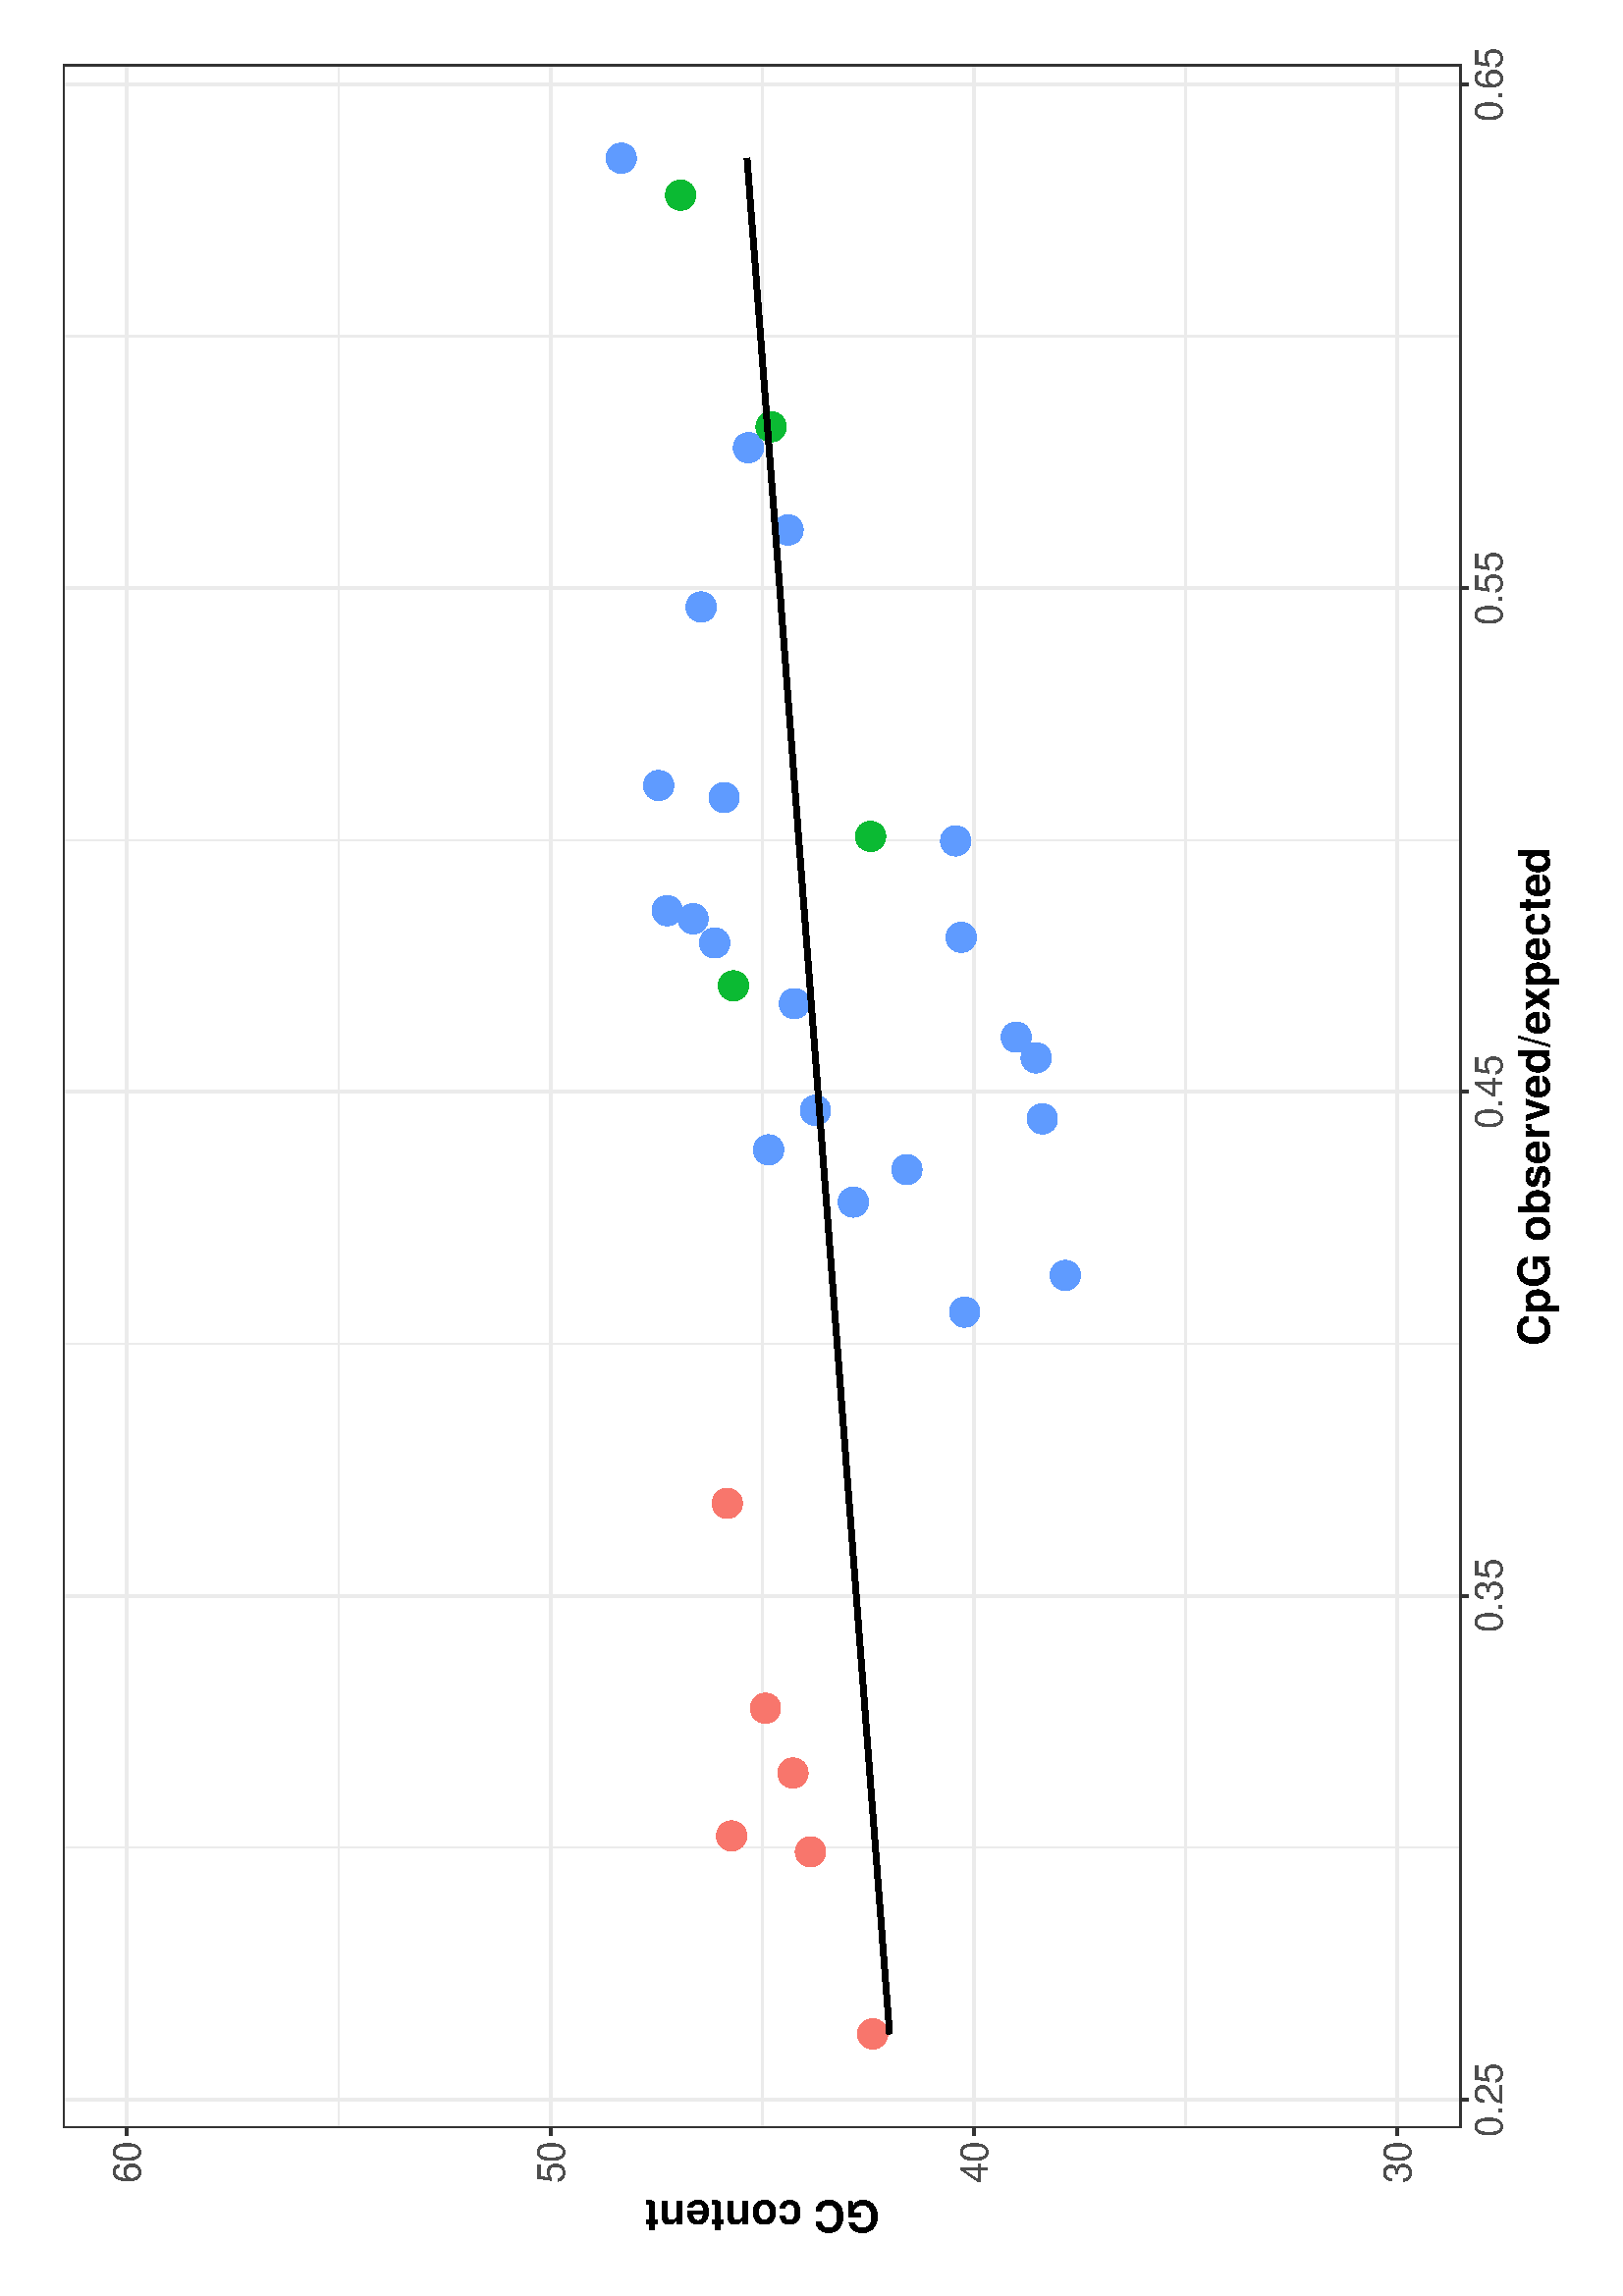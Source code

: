 %!PS-Adobe-3.0
%%DocumentNeededResources: font Helvetica
%%+ font Helvetica-Bold
%%+ font Helvetica-Oblique
%%+ font Helvetica-BoldOblique
%%+ font Symbol
%%DocumentMedia: a4 595 841 0 () ()
%%Pages: (atend)
%%Orientation: Landscape
%%BoundingBox: 18 18 577 824
%%EndComments
%%BeginProlog
/bp  { gs sRGB 595.00 0 translate 90 rotate gs } def
% begin .ps.prolog
/gs  { gsave } bind def
/gr  { grestore } bind def
/ep  { showpage gr gr } bind def
/m   { moveto } bind def
/l  { rlineto } bind def
/np  { newpath } bind def
/cp  { closepath } bind def
/f   { fill } bind def
/o   { stroke } bind def
/c   { newpath 0 360 arc } bind def
/r   { 4 2 roll moveto 1 copy 3 -1 roll exch 0 exch rlineto 0 rlineto -1 mul 0 exch rlineto closepath } bind def
/p1  { stroke } bind def
/p2  { gsave bg fill grestore newpath } bind def
/p3  { gsave bg fill grestore stroke } bind def
/p6  { gsave bg eofill grestore newpath } bind def
/p7  { gsave bg eofill grestore stroke } bind def
/t   { 5 -2 roll moveto gsave rotate
       1 index stringwidth pop
       mul neg 0 rmoveto show grestore } bind def
/ta  { 4 -2 roll moveto gsave rotate show } bind def
/tb  { 2 -1 roll 0 rmoveto show } bind def
/cl  { grestore gsave newpath 3 index 3 index moveto 1 index
       4 -1 roll lineto  exch 1 index lineto lineto
       closepath clip newpath } bind def
/rgb { setrgbcolor } bind def
/s   { scalefont setfont } bind def
% end   .ps.prolog
/sRGB { [ /CIEBasedABC
          << /DecodeLMN
               [ { dup 0.039 le
                        {12.923 div}
                        {0.055 add 1.055 div 2.4 exp }
                     ifelse
                 } bind dup dup
               ]
             /MatrixLMN [0.412 0.213 0.019
                         0.358 0.715 0.119
                         0.18 0.072 0.95]
             /WhitePoint [0.951 1.0 1.089]
           >>
         ] setcolorspace } bind def
/srgb { setcolor } bind def
%%IncludeResource: font Helvetica
/Helvetica findfont
dup length dict begin
  {1 index /FID ne {def} {pop pop} ifelse} forall
  /Encoding ISOLatin1Encoding def
  currentdict
  end
/Font1 exch definefont pop
%%IncludeResource: font Helvetica-Bold
/Helvetica-Bold findfont
dup length dict begin
  {1 index /FID ne {def} {pop pop} ifelse} forall
  /Encoding ISOLatin1Encoding def
  currentdict
  end
/Font2 exch definefont pop
%%IncludeResource: font Helvetica-Oblique
/Helvetica-Oblique findfont
dup length dict begin
  {1 index /FID ne {def} {pop pop} ifelse} forall
  /Encoding ISOLatin1Encoding def
  currentdict
  end
/Font3 exch definefont pop
%%IncludeResource: font Helvetica-BoldOblique
/Helvetica-BoldOblique findfont
dup length dict begin
  {1 index /FID ne {def} {pop pop} ifelse} forall
  /Encoding ISOLatin1Encoding def
  currentdict
  end
/Font4 exch definefont pop
%%IncludeResource: font Symbol
/Symbol findfont
dup length dict begin
  {1 index /FID ne {def} {pop pop} ifelse} forall
  currentdict
  end
/Font5 exch definefont pop
%%EndProlog
%%Page: 1 1
bp
18.00 18.00 823.89 577.28 cl
18.00 18.00 823.89 577.28 cl
18.00 18.00 823.89 577.28 cl
18.00 18.00 823.89 577.28 cl
18.00 18.00 823.89 577.28 cl
18.00 18.00 823.89 577.28 cl
18.00 18.00 823.89 577.28 cl
18.00 18.00 823.89 577.28 cl
18.00 18.00 823.89 577.28 cl
18.00 18.00 823.89 577.28 cl
/bg { 1 1 1 srgb } def
1 1 1 srgb
1.07 setlinewidth
[] 0 setdash
1 setlinecap
1 setlinejoin
10.00 setmiterlimit
18.00 18.00 805.89 559.28 r p3
18.00 18.00 823.89 577.28 cl
61.73 59.29 818.41 571.80 cl
/bg { 1 1 1 srgb } def
61.73 59.29 756.68 512.51 r p2
0.922 0.922 0.922 srgb
0.53 setlinewidth
[] 0 setdash
0 setlinecap
1 setlinejoin
10.00 setmiterlimit
np
61.73 160.24 m
756.68 0 l
o
np
61.73 315.54 m
756.68 0 l
o
np
61.73 470.85 m
756.68 0 l
o
np
164.47 59.29 m
0 512.51 l
o
np
349.21 59.29 m
0 512.51 l
o
np
533.95 59.29 m
0 512.51 l
o
np
718.69 59.29 m
0 512.51 l
o
1.07 setlinewidth
[] 0 setdash
np
61.73 82.59 m
756.68 0 l
o
np
61.73 237.89 m
756.68 0 l
o
np
61.73 393.20 m
756.68 0 l
o
np
61.73 548.50 m
756.68 0 l
o
np
72.10 59.29 m
0 512.51 l
o
np
256.84 59.29 m
0 512.51 l
o
np
441.58 59.29 m
0 512.51 l
o
np
626.32 59.29 m
0 512.51 l
o
np
811.06 59.29 m
0 512.51 l
o
/bg { 0.973 0.463 0.427 srgb } def
0.973 0.463 0.427 srgb
0.71 setlinewidth
[] 0 setdash
1 setlinecap
191.79 304.25 5.19 c p3
96.12 275.03 5.19 c p3
/bg { 0.38 0.612 1 srgb } def
0.38 0.612 1 srgb
454.07 215.09 5.19 c p3
413.10 262.47 5.19 c p3
360.83 241.32 5.19 c p3
677.85 320.59 5.19 c p3
431.70 212.84 5.19 c p3
/bg { 0 0.729 0.22 srgb } def
0 0.729 0.22 srgb
685.52 312.28 5.19 c p3
535.30 275.80 5.19 c p3
/bg { 0.38 0.612 1 srgb } def
0.38 0.612 1 srgb
401.18 282.13 5.19 c p3
/bg { 0.973 0.463 0.427 srgb } def
0.973 0.463 0.427 srgb
168.74 326.76 5.19 c p3
215.57 314.35 5.19 c p3
/bg { 0.38 0.612 1 srgb } def
0.38 0.612 1 srgb
496.23 332.95 5.19 c p3
498.29 242.58 5.19 c p3
/bg { 0 0.729 0.22 srgb } def
0 0.729 0.22 srgb
770.46 345.47 5.19 c p3
/bg { 0.38 0.612 1 srgb } def
0.38 0.612 1 srgb
533.65 244.61 5.19 c p3
374.30 204.41 5.19 c p3
553.96 353.49 5.19 c p3
473.96 303.76 5.19 c p3
434.83 296.03 5.19 c p3
/bg { 0.973 0.463 0.427 srgb } def
0.973 0.463 0.427 srgb
290.69 328.34 5.19 c p3
/bg { 0.38 0.612 1 srgb } def
0.38 0.612 1 srgb
647.68 306.05 5.19 c p3
508.06 350.36 5.19 c p3
549.52 329.52 5.19 c p3
420.34 313.18 5.19 c p3
/bg { 0 0.729 0.22 srgb } def
0 0.729 0.22 srgb
480.49 326.08 5.19 c p3
/bg { 0.38 0.612 1 srgb } def
0.38 0.612 1 srgb
619.43 337.93 5.19 c p3
784.02 367.21 5.19 c p3
/bg { 0.973 0.463 0.427 srgb } def
0.973 0.463 0.427 srgb
162.88 297.86 5.19 c p3
/bg { 0.38 0.612 1 srgb } def
0.38 0.612 1 srgb
461.68 222.40 5.19 c p3
505.08 340.90 5.19 c p3
0 0 0 srgb
2.13 setlinewidth
[] 0 setdash
0 setlinecap
np
96.12 268.83 m
8.71 0.66 l
8.71 0.67 l
8.70 0.66 l
8.71 0.66 l
8.71 0.66 l
8.71 0.66 l
8.70 0.66 l
8.71 0.66 l
8.71 0.67 l
8.71 0.66 l
8.70 0.66 l
8.71 0.66 l
8.71 0.66 l
8.71 0.66 l
8.70 0.67 l
8.71 0.66 l
8.71 0.66 l
8.71 0.66 l
8.70 0.66 l
8.71 0.66 l
8.71 0.66 l
8.71 0.67 l
8.70 0.66 l
8.71 0.66 l
8.71 0.66 l
8.71 0.66 l
8.70 0.66 l
8.71 0.67 l
8.71 0.66 l
8.71 0.66 l
8.70 0.66 l
8.71 0.66 l
8.71 0.66 l
8.71 0.66 l
8.70 0.67 l
8.71 0.66 l
8.71 0.66 l
8.71 0.66 l
8.70 0.66 l
8.71 0.66 l
8.71 0.66 l
8.71 0.67 l
8.70 0.66 l
8.71 0.66 l
8.71 0.66 l
8.71 0.66 l
8.70 0.66 l
8.71 0.67 l
8.71 0.66 l
8.71 0.66 l
8.70 0.66 l
8.71 0.66 l
8.71 0.66 l
8.71 0.66 l
8.71 0.67 l
8.70 0.66 l
8.71 0.66 l
8.71 0.66 l
8.71 0.66 l
8.70 0.66 l
8.71 0.66 l
8.71 0.67 l
8.71 0.66 l
8.70 0.66 l
8.71 0.66 l
8.71 0.66 l
8.71 0.66 l
8.70 0.67 l
8.71 0.66 l
8.71 0.66 l
8.71 0.66 l
8.70 0.66 l
8.71 0.66 l
8.71 0.66 l
8.71 0.67 l
8.70 0.66 l
8.71 0.66 l
8.71 0.66 l
8.71 0.66 l
o
0.2 0.2 0.2 srgb
1.07 setlinewidth
[] 0 setdash
1 setlinecap
61.73 59.29 756.68 512.51 r p1
18.00 18.00 823.89 577.28 cl
18.00 18.00 823.89 577.28 cl
18.00 18.00 823.89 577.28 cl
18.00 18.00 823.89 577.28 cl
18.00 18.00 823.89 577.28 cl
18.00 18.00 823.89 577.28 cl
18.00 18.00 823.89 577.28 cl
18.00 18.00 823.89 577.28 cl
18.00 18.00 823.89 577.28 cl
18.00 18.00 823.89 577.28 cl
18.00 18.00 823.89 577.28 cl
18.00 18.00 823.89 577.28 cl
18.00 18.00 823.89 577.28 cl
18.00 18.00 823.89 577.28 cl
18.00 18.00 823.89 577.28 cl
18.00 18.00 823.89 577.28 cl
/Font1 findfont 14 s
0.302 0.302 0.302 srgb
56.80 77.56 (30) 1 0 t
56.80 232.87 (40) 1 0 t
56.80 388.17 (50) 1 0 t
56.80 543.47 (60) 1 0 t
18.00 18.00 823.89 577.28 cl
18.00 18.00 823.89 577.28 cl
0.2 0.2 0.2 srgb
1.07 setlinewidth
[] 0 setdash
0 setlinecap
1 setlinejoin
10.00 setmiterlimit
np
58.99 82.59 m
2.74 0 l
o
np
58.99 237.89 m
2.74 0 l
o
np
58.99 393.20 m
2.74 0 l
o
np
58.99 548.50 m
2.74 0 l
o
18.00 18.00 823.89 577.28 cl
18.00 18.00 823.89 577.28 cl
18.00 18.00 823.89 577.28 cl
18.00 18.00 823.89 577.28 cl
18.00 18.00 823.89 577.28 cl
18.00 18.00 823.89 577.28 cl
18.00 18.00 823.89 577.28 cl
18.00 18.00 823.89 577.28 cl
18.00 18.00 823.89 577.28 cl
18.00 18.00 823.89 577.28 cl
0.2 0.2 0.2 srgb
1.07 setlinewidth
[] 0 setdash
0 setlinecap
1 setlinejoin
10.00 setmiterlimit
np
72.10 56.55 m
0 2.74 l
o
np
256.84 56.55 m
0 2.74 l
o
np
441.58 56.55 m
0 2.74 l
o
np
626.32 56.55 m
0 2.74 l
o
np
811.06 56.55 m
0 2.74 l
o
18.00 18.00 823.89 577.28 cl
18.00 18.00 823.89 577.28 cl
/Font1 findfont 14 s
0.302 0.302 0.302 srgb
72.10 44.31 (0.25) .5 0 t
256.84 44.31 (0.35) .5 0 t
441.58 44.31 (0.45) .5 0 t
626.32 44.31 (0.55) .5 0 t
811.06 44.31 (0.65) .5 0 t
18.00 18.00 823.89 577.28 cl
18.00 18.00 823.89 577.28 cl
18.00 18.00 823.89 577.28 cl
18.00 18.00 823.89 577.28 cl
18.00 18.00 823.89 577.28 cl
18.00 18.00 823.89 577.28 cl
/Font2 findfont 16 s
0 0 0 srgb
348.48 27.00 (CpG obser) 0 ta
0.160 (ved/e) tb
-0.240 (xpected) tb gr
18.00 18.00 823.89 577.28 cl
18.00 18.00 823.89 577.28 cl
/Font2 findfont 16 s
0 0 0 srgb
34.97 315.54 (GC content) .5 90 t
18.00 18.00 823.89 577.28 cl
18.00 18.00 823.89 577.28 cl
18.00 18.00 823.89 577.28 cl
18.00 18.00 823.89 577.28 cl
18.00 18.00 823.89 577.28 cl
18.00 18.00 823.89 577.28 cl
18.00 18.00 823.89 577.28 cl
18.00 18.00 823.89 577.28 cl
18.00 18.00 823.89 577.28 cl
18.00 18.00 823.89 577.28 cl
18.00 18.00 823.89 577.28 cl
18.00 18.00 823.89 577.28 cl
ep
%%Trailer
%%Pages: 1
%%EOF

